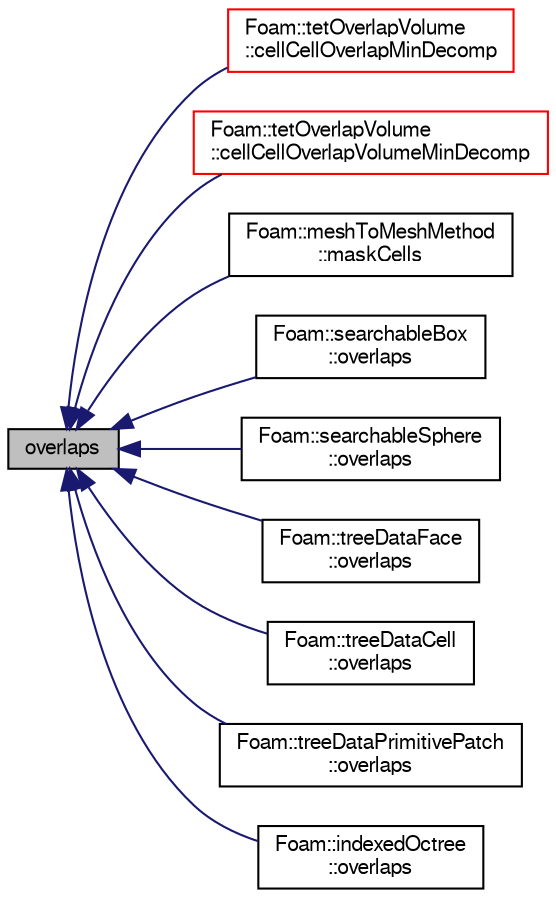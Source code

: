 digraph "overlaps"
{
  bgcolor="transparent";
  edge [fontname="FreeSans",fontsize="10",labelfontname="FreeSans",labelfontsize="10"];
  node [fontname="FreeSans",fontsize="10",shape=record];
  rankdir="LR";
  Node1 [label="overlaps",height=0.2,width=0.4,color="black", fillcolor="grey75", style="filled" fontcolor="black"];
  Node1 -> Node2 [dir="back",color="midnightblue",fontsize="10",style="solid",fontname="FreeSans"];
  Node2 [label="Foam::tetOverlapVolume\l::cellCellOverlapMinDecomp",height=0.2,width=0.4,color="red",URL="$a02500.html#ad7d2fcd3e6fe707b574ad52fecb2b319",tooltip="Return true if olverlap volume is greater than threshold. "];
  Node1 -> Node3 [dir="back",color="midnightblue",fontsize="10",style="solid",fontname="FreeSans"];
  Node3 [label="Foam::tetOverlapVolume\l::cellCellOverlapVolumeMinDecomp",height=0.2,width=0.4,color="red",URL="$a02500.html#ac07b93de89840367af8c4144a41b064d",tooltip="Calculates the overlap volume. "];
  Node1 -> Node4 [dir="back",color="midnightblue",fontsize="10",style="solid",fontname="FreeSans"];
  Node4 [label="Foam::meshToMeshMethod\l::maskCells",height=0.2,width=0.4,color="black",URL="$a01434.html#a02736066f4d6591b934a76221effff10",tooltip="Return src cell IDs for the overlap region. "];
  Node1 -> Node5 [dir="back",color="midnightblue",fontsize="10",style="solid",fontname="FreeSans"];
  Node5 [label="Foam::searchableBox\l::overlaps",height=0.2,width=0.4,color="black",URL="$a02188.html#a98f33194ef7b842face2371d152b5405",tooltip="Does any part of the surface overlap the supplied bound box? "];
  Node1 -> Node6 [dir="back",color="midnightblue",fontsize="10",style="solid",fontname="FreeSans"];
  Node6 [label="Foam::searchableSphere\l::overlaps",height=0.2,width=0.4,color="black",URL="$a02195.html#ad216562f0c5ce5c494f7dde03b8faec2",tooltip="Does any part of the surface overlap the supplied bound box? "];
  Node1 -> Node7 [dir="back",color="midnightblue",fontsize="10",style="solid",fontname="FreeSans"];
  Node7 [label="Foam::treeDataFace\l::overlaps",height=0.2,width=0.4,color="black",URL="$a02598.html#aea49f8ea149b750ff5d58a0a194a6526",tooltip="Does (bb of) shape at index overlap bb. "];
  Node1 -> Node8 [dir="back",color="midnightblue",fontsize="10",style="solid",fontname="FreeSans"];
  Node8 [label="Foam::treeDataCell\l::overlaps",height=0.2,width=0.4,color="black",URL="$a02596.html#aea49f8ea149b750ff5d58a0a194a6526",tooltip="Does (bb of) shape at index overlap bb. "];
  Node1 -> Node9 [dir="back",color="midnightblue",fontsize="10",style="solid",fontname="FreeSans"];
  Node9 [label="Foam::treeDataPrimitivePatch\l::overlaps",height=0.2,width=0.4,color="black",URL="$a02600.html#aea49f8ea149b750ff5d58a0a194a6526",tooltip="Does shape at index overlap bb. "];
  Node1 -> Node10 [dir="back",color="midnightblue",fontsize="10",style="solid",fontname="FreeSans"];
  Node10 [label="Foam::indexedOctree\l::overlaps",height=0.2,width=0.4,color="black",URL="$a01023.html#a4ca2bef7dbdb103c2f7f02e34e28b967",tooltip="Helper: does bb intersect a sphere around sample? Or is any. "];
}
